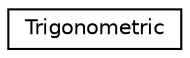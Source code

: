 digraph "Graphical Class Hierarchy"
{
  edge [fontname="Helvetica",fontsize="10",labelfontname="Helvetica",labelfontsize="10"];
  node [fontname="Helvetica",fontsize="10",shape=record];
  rankdir="LR";
  Node1 [label="Trigonometric",height=0.2,width=0.4,color="black", fillcolor="white", style="filled",URL="$classTrigonometric.html"];
}
